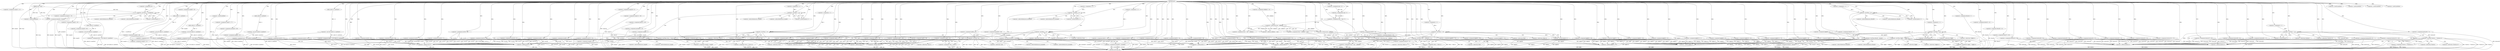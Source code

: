 digraph mev {  
"5718490662850341034" [label = "(METHOD,mev)" ]
"5718490662850341765" [label = "(METHOD_RETURN,void)" ]
"5718490662850341035" [label = "(PARAM,char* fwrjx)" ]
"5718490662850341041" [label = "(<operator>.assignment,jseynko[0] = 90)" ]
"5718490662850341047" [label = "(<operator>.assignment,snanj[0] = 3)" ]
"5718490662850341054" [label = "(<operator>.assignment,ytciv = (int*)calloc(12, sizeof(int)))" ]
"5718490662850341056" [label = "(<operator>.cast,(int*)calloc(12, sizeof(int)))" ]
"5718490662850341058" [label = "(calloc,calloc(12, sizeof(int)))" ]
"5718490662850341060" [label = "(<operator>.sizeOf,sizeof(int))" ]
"5718490662850341062" [label = "(<operator>.assignment,snanj[1] = 13)" ]
"5718490662850341067" [label = "(<operator>.assignment,kgfgb = (int*)calloc(14, sizeof(int)))" ]
"5718490662850341069" [label = "(<operator>.cast,(int*)calloc(14, sizeof(int)))" ]
"5718490662850341071" [label = "(calloc,calloc(14, sizeof(int)))" ]
"5718490662850341073" [label = "(<operator>.sizeOf,sizeof(int))" ]
"5718490662850341076" [label = "(<operator>.assignment,i=0)" ]
"5718490662850341079" [label = "(<operator>.lessThan,i < sizeof(fwrjx))" ]
"5718490662850341081" [label = "(<operator>.sizeOf,sizeof(fwrjx))" ]
"5718490662850341083" [label = "(<operator>.postIncrement,i++)" ]
"5718490662850341086" [label = "(<operator>.assignment,ebanlu[i] = fwrjx[i])" ]
"5718490662850341094" [label = "(<operator>.assignment,vge = (int*)calloc(9, sizeof(int)))" ]
"5718490662850341096" [label = "(<operator>.cast,(int*)calloc(9, sizeof(int)))" ]
"5718490662850341098" [label = "(calloc,calloc(9, sizeof(int)))" ]
"5718490662850341100" [label = "(<operator>.sizeOf,sizeof(int))" ]
"5718490662850341102" [label = "(<operator>.assignment,vge[0] = 11)" ]
"5718490662850341108" [label = "(<operator>.assignment,vpxc = 4)" ]
"5718490662850341111" [label = "(<operator>.assignment,ytciv[0] = 48)" ]
"5718490662850341116" [label = "(<operator>.assignment,jseynko[1] = 78)" ]
"5718490662850341121" [label = "(<operator>.assignment,snanj[2] = 19)" ]
"5718490662850341127" [label = "(<operator>.assignment,vge[1] = 52)" ]
"5718490662850341132" [label = "(<operator>.assignment,ytciv[1] = 97)" ]
"5718490662850341137" [label = "(<operator>.assignment,snanj[3] = 95)" ]
"5718490662850341142" [label = "(<operator>.assignment,btdr = (int*)calloc(10, sizeof(int)))" ]
"5718490662850341144" [label = "(<operator>.cast,(int*)calloc(10, sizeof(int)))" ]
"5718490662850341146" [label = "(calloc,calloc(10, sizeof(int)))" ]
"5718490662850341148" [label = "(<operator>.sizeOf,sizeof(int))" ]
"5718490662850341150" [label = "(<operator>.assignment,kgfgb[0] = 5)" ]
"5718490662850341155" [label = "(<operator>.assignment,kgfgb[1] = 14)" ]
"5718490662850341160" [label = "(<operator>.assignment,snanj[4] = 66)" ]
"5718490662850341165" [label = "(<operator>.assignment,kgfgb[2] = 85)" ]
"5718490662850341170" [label = "(<operator>.assignment,btdr[0] = 92)" ]
"5718490662850341175" [label = "(<operator>.assignment,snanj[5] = 12)" ]
"5718490662850341180" [label = "(<operator>.assignment,snanj[6] = 33)" ]
"5718490662850341185" [label = "(<operator>.assignment,vge[2] = 78)" ]
"5718490662850341190" [label = "(<operator>.assignment,ytciv[2] = 17)" ]
"5718490662850341195" [label = "(<operator>.assignment,btdr[1] = 30)" ]
"5718490662850341200" [label = "(<operator>.assignment,ytciv[3] = 77)" ]
"5718490662850341205" [label = "(<operator>.assignment,ytciv[4] = 30)" ]
"5718490662850341211" [label = "(<operator>.assignment,kgfgb[3] = 89)" ]
"5718490662850341216" [label = "(<operator>.assignment,lxishrzy = (int*)calloc(13, sizeof(int)))" ]
"5718490662850341218" [label = "(<operator>.cast,(int*)calloc(13, sizeof(int)))" ]
"5718490662850341220" [label = "(calloc,calloc(13, sizeof(int)))" ]
"5718490662850341222" [label = "(<operator>.sizeOf,sizeof(int))" ]
"5718490662850341224" [label = "(<operator>.assignment,snanj[7] = 77)" ]
"5718490662850341229" [label = "(<operator>.assignment,btdr[2] = 24)" ]
"5718490662850341234" [label = "(<operator>.assignment,vge[3] = 5)" ]
"5718490662850341239" [label = "(<operator>.assignment,ytciv[5] = 43)" ]
"5718490662850341244" [label = "(<operator>.assignment,jseynko[2] = 96)" ]
"5718490662850341249" [label = "(<operator>.assignment,btdr[3] = 76)" ]
"5718490662850341254" [label = "(<operator>.assignment,vge[4] = 76)" ]
"5718490662850341259" [label = "(<operator>.assignment,ytciv[6] = 71)" ]
"5718490662850341264" [label = "(<operator>.assignment,lxishrzy[0] = 71)" ]
"5718490662850341269" [label = "(<operator>.assignment,snanj[8] = 52)" ]
"5718490662850341274" [label = "(<operator>.assignment,ytciv[7] = 74)" ]
"5718490662850341279" [label = "(<operator>.assignment,snanj[9] = 97)" ]
"5718490662850341284" [label = "(<operator>.assignment,snanj[10] = 5)" ]
"5718490662850341289" [label = "(<operator>.assignment,btdr[4] = 19)" ]
"5718490662850341294" [label = "(<operator>.assignment,snanj[11] = 30)" ]
"5718490662850341300" [label = "(<operator>.assignment,nskfpihm = 14)" ]
"5718490662850341303" [label = "(<operator>.assignment,dduu[0] = 57)" ]
"5718490662850341308" [label = "(<operator>.assignment,kgfgb[4] = 67)" ]
"5718490662850341313" [label = "(<operator>.assignment,dduu[1] = 56)" ]
"5718490662850341320" [label = "(<operator>.assignment,i = 1)" ]
"5718490662850341323" [label = "(<operator>.lessThan,i < 12)" ]
"5718490662850341326" [label = "(<operator>.postIncrement,i++)" ]
"5718490662850341330" [label = "(<operator>.lessThan,snanj[0] < snanj[i])" ]
"5718490662850341338" [label = "(<operator>.assignment,snanj[0] = snanj[i])" ]
"5718490662850341345" [label = "(<operator>.assignment,jseynko[3] = 10)" ]
"5718490662850341351" [label = "(<operator>.assignment,vge[5] = 85)" ]
"5718490662850341358" [label = "(<operator>.assignment,i = 1)" ]
"5718490662850341361" [label = "(<operator>.lessThan,i < 4)" ]
"5718490662850341364" [label = "(<operator>.postIncrement,i++)" ]
"5718490662850341368" [label = "(<operator>.lessThan,jseynko[0] < jseynko[i])" ]
"5718490662850341376" [label = "(<operator>.assignment,jseynko[0] = jseynko[i])" ]
"5718490662850341383" [label = "(<operator>.assignment,btdr[5] = 96)" ]
"5718490662850341388" [label = "(<operator>.assignment,vge[6] = 43)" ]
"5718490662850341393" [label = "(<operator>.assignment,vpxc = vpxc * 2)" ]
"5718490662850341395" [label = "(<operator>.multiplication,vpxc * 2)" ]
"5718490662850341398" [label = "(<operator>.assignment,xtwp = vpxc - nskfpihm)" ]
"5718490662850341400" [label = "(<operator>.subtraction,vpxc - nskfpihm)" ]
"5718490662850341403" [label = "(<operator>.assignment,btdr[6] = 98)" ]
"5718490662850341408" [label = "(<operator>.assignment,xtwp = nskfpihm + vpxc)" ]
"5718490662850341410" [label = "(<operator>.addition,nskfpihm + vpxc)" ]
"5718490662850341413" [label = "(<operator>.assignment,dduu[2] = 52)" ]
"5718490662850341418" [label = "(<operator>.assignment,lxishrzy[1] = 84)" ]
"5718490662850341423" [label = "(<operator>.assignment,vge[7] = 86)" ]
"5718490662850341428" [label = "(<operator>.assignment,xtwp = vpxc / nskfpihm)" ]
"5718490662850341430" [label = "(<operator>.division,vpxc / nskfpihm)" ]
"5718490662850341433" [label = "(<operator>.assignment,btdr[7] = 22)" ]
"5718490662850341438" [label = "(<operator>.assignment,lxishrzy[2] = 52)" ]
"5718490662850341443" [label = "(<operator>.assignment,kgfgb[5] = 40)" ]
"5718490662850341448" [label = "(<operator>.assignment,dduu[3] = 15)" ]
"5718490662850341453" [label = "(<operator>.assignment,ytciv[8] = 31)" ]
"5718490662850341458" [label = "(<operator>.assignment,ytciv[9] = 100)" ]
"5718490662850341463" [label = "(<operator>.assignment,vge[8] = 63)" ]
"5718490662850341468" [label = "(<operator>.assignment,btdr[8] = 79)" ]
"5718490662850341473" [label = "(<operator>.assignment,kgfgb[6] = 31)" ]
"5718490662850341478" [label = "(<operator>.assignment,xtwp = vpxc - nskfpihm)" ]
"5718490662850341480" [label = "(<operator>.subtraction,vpxc - nskfpihm)" ]
"5718490662850341483" [label = "(<operator>.assignment,ytciv[10] = 47)" ]
"5718490662850341488" [label = "(<operator>.assignment,btdr[9] = 91)" ]
"5718490662850341495" [label = "(<operator>.assignment,i = 1)" ]
"5718490662850341498" [label = "(<operator>.lessThan,i < 9)" ]
"5718490662850341501" [label = "(<operator>.postIncrement,i++)" ]
"5718490662850341505" [label = "(<operator>.lessThan,*vge < *(vge+i))" ]
"5718490662850341509" [label = "(<operator>.addition,vge+i)" ]
"5718490662850341513" [label = "(<operator>.assignment,*vge = *(vge+i))" ]
"5718490662850341517" [label = "(<operator>.addition,vge+i)" ]
"5718490662850341520" [label = "(<operator>.assignment,kgfgb[7] = 75)" ]
"5718490662850341525" [label = "(<operator>.assignment,ytciv[11] = 89)" ]
"5718490662850341530" [label = "(<operator>.assignment,kgfgb[8] = 87)" ]
"5718490662850341535" [label = "(<operator>.assignment,lxishrzy[3] = 37)" ]
"5718490662850341542" [label = "(<operator>.assignment,i = 1)" ]
"5718490662850341545" [label = "(<operator>.lessThan,i < 12)" ]
"5718490662850341548" [label = "(<operator>.postIncrement,i++)" ]
"5718490662850341552" [label = "(<operator>.lessThan,*ytciv < *(ytciv+i))" ]
"5718490662850341556" [label = "(<operator>.addition,ytciv+i)" ]
"5718490662850341560" [label = "(<operator>.assignment,*ytciv = *(ytciv+i))" ]
"5718490662850341564" [label = "(<operator>.addition,ytciv+i)" ]
"5718490662850341567" [label = "(<operator>.assignment,dduu[4] = 7)" ]
"5718490662850341572" [label = "(<operator>.assignment,dduu[5] = 22)" ]
"5718490662850341577" [label = "(<operator>.assignment,kgfgb[9] = 64)" ]
"5718490662850341582" [label = "(<operator>.assignment,dduu[6] = 31)" ]
"5718490662850341587" [label = "(<operator>.assignment,kgfgb[10] = 65)" ]
"5718490662850341592" [label = "(<operator>.assignment,lxishrzy[4] = 14)" ]
"5718490662850341597" [label = "(<operator>.assignment,lxishrzy[5] = 64)" ]
"5718490662850341602" [label = "(<operator>.assignment,lxishrzy[6] = 61)" ]
"5718490662850341607" [label = "(<operator>.assignment,kgfgb[11] = 29)" ]
"5718490662850341612" [label = "(<operator>.assignment,dduu[7] = 59)" ]
"5718490662850341619" [label = "(<operator>.assignment,i = 1)" ]
"5718490662850341622" [label = "(<operator>.lessThan,i < 8)" ]
"5718490662850341625" [label = "(<operator>.postIncrement,i++)" ]
"5718490662850341629" [label = "(<operator>.lessThan,dduu[0] < dduu[i])" ]
"5718490662850341637" [label = "(<operator>.assignment,dduu[0] = dduu[i])" ]
"5718490662850341646" [label = "(<operator>.assignment,i = 1)" ]
"5718490662850341649" [label = "(<operator>.lessThan,i < 10)" ]
"5718490662850341652" [label = "(<operator>.postIncrement,i++)" ]
"5718490662850341656" [label = "(<operator>.lessThan,*btdr < *(btdr+i))" ]
"5718490662850341660" [label = "(<operator>.addition,btdr+i)" ]
"5718490662850341664" [label = "(<operator>.assignment,*btdr = *(btdr+i))" ]
"5718490662850341668" [label = "(<operator>.addition,btdr+i)" ]
"5718490662850341671" [label = "(<operator>.assignment,kgfgb[12] = 73)" ]
"5718490662850341676" [label = "(<operator>.assignment,lxishrzy[7] = 95)" ]
"5718490662850341681" [label = "(<operator>.assignment,kgfgb[13] = 3)" ]
"5718490662850341688" [label = "(<operator>.assignment,i = 1)" ]
"5718490662850341691" [label = "(<operator>.lessThan,i < 14)" ]
"5718490662850341694" [label = "(<operator>.postIncrement,i++)" ]
"5718490662850341698" [label = "(<operator>.lessThan,*kgfgb < *(kgfgb+i))" ]
"5718490662850341702" [label = "(<operator>.addition,kgfgb+i)" ]
"5718490662850341706" [label = "(<operator>.assignment,*kgfgb = *(kgfgb+i))" ]
"5718490662850341710" [label = "(<operator>.addition,kgfgb+i)" ]
"5718490662850341713" [label = "(<operator>.assignment,lxishrzy[8] = 17)" ]
"5718490662850341718" [label = "(<operator>.assignment,lxishrzy[9] = 62)" ]
"5718490662850341723" [label = "(<operator>.assignment,lxishrzy[10] = 5)" ]
"5718490662850341728" [label = "(<operator>.assignment,lxishrzy[11] = 56)" ]
"5718490662850341733" [label = "(<operator>.assignment,lxishrzy[12] = 79)" ]
"5718490662850341740" [label = "(<operator>.assignment,i = 1)" ]
"5718490662850341743" [label = "(<operator>.lessThan,i < 13)" ]
"5718490662850341746" [label = "(<operator>.postIncrement,i++)" ]
"5718490662850341750" [label = "(<operator>.lessThan,*lxishrzy < *(lxishrzy+i))" ]
"5718490662850341754" [label = "(<operator>.addition,lxishrzy+i)" ]
"5718490662850341758" [label = "(<operator>.assignment,*lxishrzy = *(lxishrzy+i))" ]
"5718490662850341762" [label = "(<operator>.addition,lxishrzy+i)" ]
"5718490662850341087" [label = "(<operator>.indirectIndexAccess,ebanlu[i])" ]
"5718490662850341090" [label = "(<operator>.indirectIndexAccess,fwrjx[i])" ]
"5718490662850341331" [label = "(<operator>.indirectIndexAccess,snanj[0])" ]
"5718490662850341334" [label = "(<operator>.indirectIndexAccess,snanj[i])" ]
"5718490662850341339" [label = "(<operator>.indirectIndexAccess,snanj[0])" ]
"5718490662850341342" [label = "(<operator>.indirectIndexAccess,snanj[i])" ]
"5718490662850341369" [label = "(<operator>.indirectIndexAccess,jseynko[0])" ]
"5718490662850341372" [label = "(<operator>.indirectIndexAccess,jseynko[i])" ]
"5718490662850341377" [label = "(<operator>.indirectIndexAccess,jseynko[0])" ]
"5718490662850341380" [label = "(<operator>.indirectIndexAccess,jseynko[i])" ]
"5718490662850341506" [label = "(<operator>.indirection,*vge)" ]
"5718490662850341508" [label = "(<operator>.indirection,*(vge+i))" ]
"5718490662850341514" [label = "(<operator>.indirection,*vge)" ]
"5718490662850341516" [label = "(<operator>.indirection,*(vge+i))" ]
"5718490662850341553" [label = "(<operator>.indirection,*ytciv)" ]
"5718490662850341555" [label = "(<operator>.indirection,*(ytciv+i))" ]
"5718490662850341561" [label = "(<operator>.indirection,*ytciv)" ]
"5718490662850341563" [label = "(<operator>.indirection,*(ytciv+i))" ]
"5718490662850341630" [label = "(<operator>.indirectIndexAccess,dduu[0])" ]
"5718490662850341633" [label = "(<operator>.indirectIndexAccess,dduu[i])" ]
"5718490662850341638" [label = "(<operator>.indirectIndexAccess,dduu[0])" ]
"5718490662850341641" [label = "(<operator>.indirectIndexAccess,dduu[i])" ]
"5718490662850341657" [label = "(<operator>.indirection,*btdr)" ]
"5718490662850341659" [label = "(<operator>.indirection,*(btdr+i))" ]
"5718490662850341665" [label = "(<operator>.indirection,*btdr)" ]
"5718490662850341667" [label = "(<operator>.indirection,*(btdr+i))" ]
"5718490662850341699" [label = "(<operator>.indirection,*kgfgb)" ]
"5718490662850341701" [label = "(<operator>.indirection,*(kgfgb+i))" ]
"5718490662850341707" [label = "(<operator>.indirection,*kgfgb)" ]
"5718490662850341709" [label = "(<operator>.indirection,*(kgfgb+i))" ]
"5718490662850341751" [label = "(<operator>.indirection,*lxishrzy)" ]
"5718490662850341753" [label = "(<operator>.indirection,*(lxishrzy+i))" ]
"5718490662850341759" [label = "(<operator>.indirection,*lxishrzy)" ]
"5718490662850341761" [label = "(<operator>.indirection,*(lxishrzy+i))" ]
  "5718490662850341660" -> "5718490662850341765"  [ label = "DDG: btdr"] 
  "5718490662850341552" -> "5718490662850341765"  [ label = "DDG: *ytciv < *(ytciv+i)"] 
  "5718490662850341041" -> "5718490662850341765"  [ label = "DDG: jseynko[0]"] 
  "5718490662850341234" -> "5718490662850341765"  [ label = "DDG: vge[3]"] 
  "5718490662850341376" -> "5718490662850341765"  [ label = "DDG: jseynko[0]"] 
  "5718490662850341622" -> "5718490662850341765"  [ label = "DDG: i < 8"] 
  "5718490662850341498" -> "5718490662850341765"  [ label = "DDG: i < 9"] 
  "5718490662850341330" -> "5718490662850341765"  [ label = "DDG: snanj[i]"] 
  "5718490662850341062" -> "5718490662850341765"  [ label = "DDG: snanj[1]"] 
  "5718490662850341552" -> "5718490662850341765"  [ label = "DDG: *(ytciv+i)"] 
  "5718490662850341691" -> "5718490662850341765"  [ label = "DDG: i < 14"] 
  "5718490662850341190" -> "5718490662850341765"  [ label = "DDG: ytciv[2]"] 
  "5718490662850341453" -> "5718490662850341765"  [ label = "DDG: ytciv[8]"] 
  "5718490662850341155" -> "5718490662850341765"  [ label = "DDG: kgfgb[1]"] 
  "5718490662850341313" -> "5718490662850341765"  [ label = "DDG: dduu[1]"] 
  "5718490662850341480" -> "5718490662850341765"  [ label = "DDG: nskfpihm"] 
  "5718490662850341180" -> "5718490662850341765"  [ label = "DDG: snanj[6]"] 
  "5718490662850341664" -> "5718490662850341765"  [ label = "DDG: *(btdr+i)"] 
  "5718490662850341054" -> "5718490662850341765"  [ label = "DDG: (int*)calloc(12, sizeof(int))"] 
  "5718490662850341121" -> "5718490662850341765"  [ label = "DDG: snanj[2]"] 
  "5718490662850341463" -> "5718490662850341765"  [ label = "DDG: vge[8]"] 
  "5718490662850341244" -> "5718490662850341765"  [ label = "DDG: jseynko[2]"] 
  "5718490662850341637" -> "5718490662850341765"  [ label = "DDG: dduu[0]"] 
  "5718490662850341086" -> "5718490662850341765"  [ label = "DDG: ebanlu[i]"] 
  "5718490662850341505" -> "5718490662850341765"  [ label = "DDG: *(vge+i)"] 
  "5718490662850341505" -> "5718490662850341765"  [ label = "DDG: *vge < *(vge+i)"] 
  "5718490662850341560" -> "5718490662850341765"  [ label = "DDG: *(ytciv+i)"] 
  "5718490662850341612" -> "5718490662850341765"  [ label = "DDG: dduu[7]"] 
  "5718490662850341535" -> "5718490662850341765"  [ label = "DDG: lxishrzy[3]"] 
  "5718490662850341743" -> "5718490662850341765"  [ label = "DDG: i < 13"] 
  "5718490662850341218" -> "5718490662850341765"  [ label = "DDG: calloc(13, sizeof(int))"] 
  "5718490662850341132" -> "5718490662850341765"  [ label = "DDG: ytciv[1]"] 
  "5718490662850341096" -> "5718490662850341765"  [ label = "DDG: calloc(9, sizeof(int))"] 
  "5718490662850341383" -> "5718490662850341765"  [ label = "DDG: btdr[5]"] 
  "5718490662850341222" -> "5718490662850341765"  [ label = "DDG: int"] 
  "5718490662850341607" -> "5718490662850341765"  [ label = "DDG: kgfgb[11]"] 
  "5718490662850341175" -> "5718490662850341765"  [ label = "DDG: snanj[5]"] 
  "5718490662850341676" -> "5718490662850341765"  [ label = "DDG: lxishrzy[7]"] 
  "5718490662850341423" -> "5718490662850341765"  [ label = "DDG: vge[7]"] 
  "5718490662850341743" -> "5718490662850341765"  [ label = "DDG: i"] 
  "5718490662850341480" -> "5718490662850341765"  [ label = "DDG: vpxc"] 
  "5718490662850341629" -> "5718490662850341765"  [ label = "DDG: dduu[i]"] 
  "5718490662850341368" -> "5718490662850341765"  [ label = "DDG: jseynko[i]"] 
  "5718490662850341443" -> "5718490662850341765"  [ label = "DDG: kgfgb[5]"] 
  "5718490662850341079" -> "5718490662850341765"  [ label = "DDG: i < sizeof(fwrjx)"] 
  "5718490662850341637" -> "5718490662850341765"  [ label = "DDG: dduu[i]"] 
  "5718490662850341602" -> "5718490662850341765"  [ label = "DDG: lxishrzy[6]"] 
  "5718490662850341728" -> "5718490662850341765"  [ label = "DDG: lxishrzy[11]"] 
  "5718490662850341750" -> "5718490662850341765"  [ label = "DDG: *lxishrzy < *(lxishrzy+i)"] 
  "5718490662850341094" -> "5718490662850341765"  [ label = "DDG: (int*)calloc(9, sizeof(int))"] 
  "5718490662850341517" -> "5718490662850341765"  [ label = "DDG: vge"] 
  "5718490662850341758" -> "5718490662850341765"  [ label = "DDG: *(lxishrzy+i)"] 
  "5718490662850341160" -> "5718490662850341765"  [ label = "DDG: snanj[4]"] 
  "5718490662850341338" -> "5718490662850341765"  [ label = "DDG: snanj[i]"] 
  "5718490662850341086" -> "5718490662850341765"  [ label = "DDG: fwrjx[i]"] 
  "5718490662850341754" -> "5718490662850341765"  [ label = "DDG: lxishrzy"] 
  "5718490662850341137" -> "5718490662850341765"  [ label = "DDG: snanj[3]"] 
  "5718490662850341195" -> "5718490662850341765"  [ label = "DDG: btdr[1]"] 
  "5718490662850341047" -> "5718490662850341765"  [ label = "DDG: snanj[0]"] 
  "5718490662850341094" -> "5718490662850341765"  [ label = "DDG: vge"] 
  "5718490662850341509" -> "5718490662850341765"  [ label = "DDG: vge"] 
  "5718490662850341438" -> "5718490662850341765"  [ label = "DDG: lxishrzy[2]"] 
  "5718490662850341668" -> "5718490662850341765"  [ label = "DDG: btdr"] 
  "5718490662850341733" -> "5718490662850341765"  [ label = "DDG: lxishrzy[12]"] 
  "5718490662850341330" -> "5718490662850341765"  [ label = "DDG: snanj[0]"] 
  "5718490662850341330" -> "5718490662850341765"  [ label = "DDG: snanj[0] < snanj[i]"] 
  "5718490662850341473" -> "5718490662850341765"  [ label = "DDG: kgfgb[6]"] 
  "5718490662850341205" -> "5718490662850341765"  [ label = "DDG: ytciv[4]"] 
  "5718490662850341468" -> "5718490662850341765"  [ label = "DDG: btdr[8]"] 
  "5718490662850341718" -> "5718490662850341765"  [ label = "DDG: lxishrzy[9]"] 
  "5718490662850341556" -> "5718490662850341765"  [ label = "DDG: ytciv"] 
  "5718490662850341127" -> "5718490662850341765"  [ label = "DDG: vge[1]"] 
  "5718490662850341520" -> "5718490662850341765"  [ label = "DDG: kgfgb[7]"] 
  "5718490662850341530" -> "5718490662850341765"  [ label = "DDG: kgfgb[8]"] 
  "5718490662850341758" -> "5718490662850341765"  [ label = "DDG: *lxishrzy"] 
  "5718490662850341308" -> "5718490662850341765"  [ label = "DDG: kgfgb[4]"] 
  "5718490662850341671" -> "5718490662850341765"  [ label = "DDG: kgfgb[12]"] 
  "5718490662850341254" -> "5718490662850341765"  [ label = "DDG: vge[4]"] 
  "5718490662850341069" -> "5718490662850341765"  [ label = "DDG: calloc(14, sizeof(int))"] 
  "5718490662850341368" -> "5718490662850341765"  [ label = "DDG: jseynko[0] < jseynko[i]"] 
  "5718490662850341111" -> "5718490662850341765"  [ label = "DDG: ytciv[0]"] 
  "5718490662850341698" -> "5718490662850341765"  [ label = "DDG: *kgfgb"] 
  "5718490662850341142" -> "5718490662850341765"  [ label = "DDG: (int*)calloc(10, sizeof(int))"] 
  "5718490662850341211" -> "5718490662850341765"  [ label = "DDG: kgfgb[3]"] 
  "5718490662850341698" -> "5718490662850341765"  [ label = "DDG: *(kgfgb+i)"] 
  "5718490662850341629" -> "5718490662850341765"  [ label = "DDG: dduu[0] < dduu[i]"] 
  "5718490662850341054" -> "5718490662850341765"  [ label = "DDG: ytciv"] 
  "5718490662850341388" -> "5718490662850341765"  [ label = "DDG: vge[6]"] 
  "5718490662850341656" -> "5718490662850341765"  [ label = "DDG: *btdr"] 
  "5718490662850341706" -> "5718490662850341765"  [ label = "DDG: *(kgfgb+i)"] 
  "5718490662850341597" -> "5718490662850341765"  [ label = "DDG: lxishrzy[5]"] 
  "5718490662850341274" -> "5718490662850341765"  [ label = "DDG: ytciv[7]"] 
  "5718490662850341224" -> "5718490662850341765"  [ label = "DDG: snanj[7]"] 
  "5718490662850341629" -> "5718490662850341765"  [ label = "DDG: dduu[0]"] 
  "5718490662850341698" -> "5718490662850341765"  [ label = "DDG: *kgfgb < *(kgfgb+i)"] 
  "5718490662850341264" -> "5718490662850341765"  [ label = "DDG: lxishrzy[0]"] 
  "5718490662850341150" -> "5718490662850341765"  [ label = "DDG: kgfgb[0]"] 
  "5718490662850341552" -> "5718490662850341765"  [ label = "DDG: *ytciv"] 
  "5718490662850341649" -> "5718490662850341765"  [ label = "DDG: i < 10"] 
  "5718490662850341216" -> "5718490662850341765"  [ label = "DDG: lxishrzy"] 
  "5718490662850341713" -> "5718490662850341765"  [ label = "DDG: lxishrzy[8]"] 
  "5718490662850341458" -> "5718490662850341765"  [ label = "DDG: ytciv[9]"] 
  "5718490662850341035" -> "5718490662850341765"  [ label = "DDG: fwrjx"] 
  "5718490662850341723" -> "5718490662850341765"  [ label = "DDG: lxishrzy[10]"] 
  "5718490662850341483" -> "5718490662850341765"  [ label = "DDG: ytciv[10]"] 
  "5718490662850341750" -> "5718490662850341765"  [ label = "DDG: *(lxishrzy+i)"] 
  "5718490662850341488" -> "5718490662850341765"  [ label = "DDG: btdr[9]"] 
  "5718490662850341681" -> "5718490662850341765"  [ label = "DDG: kgfgb[13]"] 
  "5718490662850341351" -> "5718490662850341765"  [ label = "DDG: vge[5]"] 
  "5718490662850341592" -> "5718490662850341765"  [ label = "DDG: lxishrzy[4]"] 
  "5718490662850341338" -> "5718490662850341765"  [ label = "DDG: snanj[0]"] 
  "5718490662850341750" -> "5718490662850341765"  [ label = "DDG: *lxishrzy"] 
  "5718490662850341706" -> "5718490662850341765"  [ label = "DDG: *kgfgb"] 
  "5718490662850341513" -> "5718490662850341765"  [ label = "DDG: *(vge+i)"] 
  "5718490662850341239" -> "5718490662850341765"  [ label = "DDG: ytciv[5]"] 
  "5718490662850341408" -> "5718490662850341765"  [ label = "DDG: nskfpihm + vpxc"] 
  "5718490662850341656" -> "5718490662850341765"  [ label = "DDG: *(btdr+i)"] 
  "5718490662850341545" -> "5718490662850341765"  [ label = "DDG: i < 12"] 
  "5718490662850341067" -> "5718490662850341765"  [ label = "DDG: (int*)calloc(14, sizeof(int))"] 
  "5718490662850341081" -> "5718490662850341765"  [ label = "DDG: fwrjx"] 
  "5718490662850341710" -> "5718490662850341765"  [ label = "DDG: kgfgb"] 
  "5718490662850341478" -> "5718490662850341765"  [ label = "DDG: xtwp"] 
  "5718490662850341345" -> "5718490662850341765"  [ label = "DDG: jseynko[3]"] 
  "5718490662850341279" -> "5718490662850341765"  [ label = "DDG: snanj[9]"] 
  "5718490662850341294" -> "5718490662850341765"  [ label = "DDG: snanj[11]"] 
  "5718490662850341368" -> "5718490662850341765"  [ label = "DDG: jseynko[0]"] 
  "5718490662850341418" -> "5718490662850341765"  [ label = "DDG: lxishrzy[1]"] 
  "5718490662850341564" -> "5718490662850341765"  [ label = "DDG: ytciv"] 
  "5718490662850341303" -> "5718490662850341765"  [ label = "DDG: dduu[0]"] 
  "5718490662850341572" -> "5718490662850341765"  [ label = "DDG: dduu[5]"] 
  "5718490662850341587" -> "5718490662850341765"  [ label = "DDG: kgfgb[10]"] 
  "5718490662850341185" -> "5718490662850341765"  [ label = "DDG: vge[2]"] 
  "5718490662850341170" -> "5718490662850341765"  [ label = "DDG: btdr[0]"] 
  "5718490662850341376" -> "5718490662850341765"  [ label = "DDG: jseynko[i]"] 
  "5718490662850341056" -> "5718490662850341765"  [ label = "DDG: calloc(12, sizeof(int))"] 
  "5718490662850341762" -> "5718490662850341765"  [ label = "DDG: lxishrzy"] 
  "5718490662850341448" -> "5718490662850341765"  [ label = "DDG: dduu[3]"] 
  "5718490662850341102" -> "5718490662850341765"  [ label = "DDG: vge[0]"] 
  "5718490662850341229" -> "5718490662850341765"  [ label = "DDG: btdr[2]"] 
  "5718490662850341525" -> "5718490662850341765"  [ label = "DDG: ytciv[11]"] 
  "5718490662850341289" -> "5718490662850341765"  [ label = "DDG: btdr[4]"] 
  "5718490662850341403" -> "5718490662850341765"  [ label = "DDG: btdr[6]"] 
  "5718490662850341249" -> "5718490662850341765"  [ label = "DDG: btdr[3]"] 
  "5718490662850341269" -> "5718490662850341765"  [ label = "DDG: snanj[8]"] 
  "5718490662850341067" -> "5718490662850341765"  [ label = "DDG: kgfgb"] 
  "5718490662850341165" -> "5718490662850341765"  [ label = "DDG: kgfgb[2]"] 
  "5718490662850341259" -> "5718490662850341765"  [ label = "DDG: ytciv[6]"] 
  "5718490662850341428" -> "5718490662850341765"  [ label = "DDG: vpxc / nskfpihm"] 
  "5718490662850341216" -> "5718490662850341765"  [ label = "DDG: (int*)calloc(13, sizeof(int))"] 
  "5718490662850341393" -> "5718490662850341765"  [ label = "DDG: vpxc * 2"] 
  "5718490662850341144" -> "5718490662850341765"  [ label = "DDG: calloc(10, sizeof(int))"] 
  "5718490662850341513" -> "5718490662850341765"  [ label = "DDG: *vge"] 
  "5718490662850341142" -> "5718490662850341765"  [ label = "DDG: btdr"] 
  "5718490662850341505" -> "5718490662850341765"  [ label = "DDG: *vge"] 
  "5718490662850341284" -> "5718490662850341765"  [ label = "DDG: snanj[10]"] 
  "5718490662850341413" -> "5718490662850341765"  [ label = "DDG: dduu[2]"] 
  "5718490662850341200" -> "5718490662850341765"  [ label = "DDG: ytciv[3]"] 
  "5718490662850341478" -> "5718490662850341765"  [ label = "DDG: vpxc - nskfpihm"] 
  "5718490662850341664" -> "5718490662850341765"  [ label = "DDG: *btdr"] 
  "5718490662850341116" -> "5718490662850341765"  [ label = "DDG: jseynko[1]"] 
  "5718490662850341560" -> "5718490662850341765"  [ label = "DDG: *ytciv"] 
  "5718490662850341656" -> "5718490662850341765"  [ label = "DDG: *btdr < *(btdr+i)"] 
  "5718490662850341582" -> "5718490662850341765"  [ label = "DDG: dduu[6]"] 
  "5718490662850341702" -> "5718490662850341765"  [ label = "DDG: kgfgb"] 
  "5718490662850341567" -> "5718490662850341765"  [ label = "DDG: dduu[4]"] 
  "5718490662850341577" -> "5718490662850341765"  [ label = "DDG: kgfgb[9]"] 
  "5718490662850341361" -> "5718490662850341765"  [ label = "DDG: i < 4"] 
  "5718490662850341433" -> "5718490662850341765"  [ label = "DDG: btdr[7]"] 
  "5718490662850341034" -> "5718490662850341035"  [ label = "DDG: "] 
  "5718490662850341034" -> "5718490662850341041"  [ label = "DDG: "] 
  "5718490662850341034" -> "5718490662850341047"  [ label = "DDG: "] 
  "5718490662850341056" -> "5718490662850341054"  [ label = "DDG: calloc(12, sizeof(int))"] 
  "5718490662850341034" -> "5718490662850341054"  [ label = "DDG: "] 
  "5718490662850341058" -> "5718490662850341056"  [ label = "DDG: 12"] 
  "5718490662850341034" -> "5718490662850341058"  [ label = "DDG: "] 
  "5718490662850341034" -> "5718490662850341060"  [ label = "DDG: "] 
  "5718490662850341034" -> "5718490662850341062"  [ label = "DDG: "] 
  "5718490662850341069" -> "5718490662850341067"  [ label = "DDG: calloc(14, sizeof(int))"] 
  "5718490662850341034" -> "5718490662850341067"  [ label = "DDG: "] 
  "5718490662850341071" -> "5718490662850341069"  [ label = "DDG: 14"] 
  "5718490662850341034" -> "5718490662850341071"  [ label = "DDG: "] 
  "5718490662850341034" -> "5718490662850341073"  [ label = "DDG: "] 
  "5718490662850341034" -> "5718490662850341076"  [ label = "DDG: "] 
  "5718490662850341083" -> "5718490662850341079"  [ label = "DDG: i"] 
  "5718490662850341076" -> "5718490662850341079"  [ label = "DDG: i"] 
  "5718490662850341034" -> "5718490662850341079"  [ label = "DDG: "] 
  "5718490662850341035" -> "5718490662850341079"  [ label = "DDG: fwrjx"] 
  "5718490662850341035" -> "5718490662850341081"  [ label = "DDG: fwrjx"] 
  "5718490662850341034" -> "5718490662850341081"  [ label = "DDG: "] 
  "5718490662850341079" -> "5718490662850341083"  [ label = "DDG: i"] 
  "5718490662850341034" -> "5718490662850341083"  [ label = "DDG: "] 
  "5718490662850341035" -> "5718490662850341086"  [ label = "DDG: fwrjx"] 
  "5718490662850341034" -> "5718490662850341086"  [ label = "DDG: "] 
  "5718490662850341096" -> "5718490662850341094"  [ label = "DDG: calloc(9, sizeof(int))"] 
  "5718490662850341034" -> "5718490662850341094"  [ label = "DDG: "] 
  "5718490662850341098" -> "5718490662850341096"  [ label = "DDG: 9"] 
  "5718490662850341034" -> "5718490662850341098"  [ label = "DDG: "] 
  "5718490662850341034" -> "5718490662850341100"  [ label = "DDG: "] 
  "5718490662850341034" -> "5718490662850341102"  [ label = "DDG: "] 
  "5718490662850341034" -> "5718490662850341108"  [ label = "DDG: "] 
  "5718490662850341034" -> "5718490662850341111"  [ label = "DDG: "] 
  "5718490662850341034" -> "5718490662850341116"  [ label = "DDG: "] 
  "5718490662850341034" -> "5718490662850341121"  [ label = "DDG: "] 
  "5718490662850341034" -> "5718490662850341127"  [ label = "DDG: "] 
  "5718490662850341034" -> "5718490662850341132"  [ label = "DDG: "] 
  "5718490662850341034" -> "5718490662850341137"  [ label = "DDG: "] 
  "5718490662850341144" -> "5718490662850341142"  [ label = "DDG: calloc(10, sizeof(int))"] 
  "5718490662850341034" -> "5718490662850341142"  [ label = "DDG: "] 
  "5718490662850341146" -> "5718490662850341144"  [ label = "DDG: 10"] 
  "5718490662850341034" -> "5718490662850341146"  [ label = "DDG: "] 
  "5718490662850341034" -> "5718490662850341148"  [ label = "DDG: "] 
  "5718490662850341034" -> "5718490662850341150"  [ label = "DDG: "] 
  "5718490662850341034" -> "5718490662850341155"  [ label = "DDG: "] 
  "5718490662850341034" -> "5718490662850341160"  [ label = "DDG: "] 
  "5718490662850341034" -> "5718490662850341165"  [ label = "DDG: "] 
  "5718490662850341034" -> "5718490662850341170"  [ label = "DDG: "] 
  "5718490662850341034" -> "5718490662850341175"  [ label = "DDG: "] 
  "5718490662850341034" -> "5718490662850341180"  [ label = "DDG: "] 
  "5718490662850341034" -> "5718490662850341185"  [ label = "DDG: "] 
  "5718490662850341034" -> "5718490662850341190"  [ label = "DDG: "] 
  "5718490662850341034" -> "5718490662850341195"  [ label = "DDG: "] 
  "5718490662850341034" -> "5718490662850341200"  [ label = "DDG: "] 
  "5718490662850341034" -> "5718490662850341205"  [ label = "DDG: "] 
  "5718490662850341034" -> "5718490662850341211"  [ label = "DDG: "] 
  "5718490662850341218" -> "5718490662850341216"  [ label = "DDG: calloc(13, sizeof(int))"] 
  "5718490662850341034" -> "5718490662850341216"  [ label = "DDG: "] 
  "5718490662850341220" -> "5718490662850341218"  [ label = "DDG: 13"] 
  "5718490662850341034" -> "5718490662850341220"  [ label = "DDG: "] 
  "5718490662850341034" -> "5718490662850341222"  [ label = "DDG: "] 
  "5718490662850341034" -> "5718490662850341224"  [ label = "DDG: "] 
  "5718490662850341034" -> "5718490662850341229"  [ label = "DDG: "] 
  "5718490662850341034" -> "5718490662850341234"  [ label = "DDG: "] 
  "5718490662850341034" -> "5718490662850341239"  [ label = "DDG: "] 
  "5718490662850341034" -> "5718490662850341244"  [ label = "DDG: "] 
  "5718490662850341034" -> "5718490662850341249"  [ label = "DDG: "] 
  "5718490662850341034" -> "5718490662850341254"  [ label = "DDG: "] 
  "5718490662850341034" -> "5718490662850341259"  [ label = "DDG: "] 
  "5718490662850341034" -> "5718490662850341264"  [ label = "DDG: "] 
  "5718490662850341034" -> "5718490662850341269"  [ label = "DDG: "] 
  "5718490662850341034" -> "5718490662850341274"  [ label = "DDG: "] 
  "5718490662850341034" -> "5718490662850341279"  [ label = "DDG: "] 
  "5718490662850341034" -> "5718490662850341284"  [ label = "DDG: "] 
  "5718490662850341034" -> "5718490662850341289"  [ label = "DDG: "] 
  "5718490662850341034" -> "5718490662850341294"  [ label = "DDG: "] 
  "5718490662850341034" -> "5718490662850341300"  [ label = "DDG: "] 
  "5718490662850341034" -> "5718490662850341303"  [ label = "DDG: "] 
  "5718490662850341034" -> "5718490662850341308"  [ label = "DDG: "] 
  "5718490662850341034" -> "5718490662850341313"  [ label = "DDG: "] 
  "5718490662850341034" -> "5718490662850341320"  [ label = "DDG: "] 
  "5718490662850341326" -> "5718490662850341323"  [ label = "DDG: i"] 
  "5718490662850341320" -> "5718490662850341323"  [ label = "DDG: i"] 
  "5718490662850341034" -> "5718490662850341323"  [ label = "DDG: "] 
  "5718490662850341323" -> "5718490662850341326"  [ label = "DDG: i"] 
  "5718490662850341034" -> "5718490662850341326"  [ label = "DDG: "] 
  "5718490662850341047" -> "5718490662850341330"  [ label = "DDG: snanj[0]"] 
  "5718490662850341338" -> "5718490662850341330"  [ label = "DDG: snanj[0]"] 
  "5718490662850341330" -> "5718490662850341338"  [ label = "DDG: snanj[i]"] 
  "5718490662850341034" -> "5718490662850341345"  [ label = "DDG: "] 
  "5718490662850341034" -> "5718490662850341351"  [ label = "DDG: "] 
  "5718490662850341034" -> "5718490662850341358"  [ label = "DDG: "] 
  "5718490662850341358" -> "5718490662850341361"  [ label = "DDG: i"] 
  "5718490662850341364" -> "5718490662850341361"  [ label = "DDG: i"] 
  "5718490662850341034" -> "5718490662850341361"  [ label = "DDG: "] 
  "5718490662850341361" -> "5718490662850341364"  [ label = "DDG: i"] 
  "5718490662850341034" -> "5718490662850341364"  [ label = "DDG: "] 
  "5718490662850341041" -> "5718490662850341368"  [ label = "DDG: jseynko[0]"] 
  "5718490662850341376" -> "5718490662850341368"  [ label = "DDG: jseynko[0]"] 
  "5718490662850341368" -> "5718490662850341376"  [ label = "DDG: jseynko[i]"] 
  "5718490662850341034" -> "5718490662850341383"  [ label = "DDG: "] 
  "5718490662850341034" -> "5718490662850341388"  [ label = "DDG: "] 
  "5718490662850341395" -> "5718490662850341393"  [ label = "DDG: vpxc"] 
  "5718490662850341395" -> "5718490662850341393"  [ label = "DDG: 2"] 
  "5718490662850341034" -> "5718490662850341393"  [ label = "DDG: "] 
  "5718490662850341108" -> "5718490662850341395"  [ label = "DDG: vpxc"] 
  "5718490662850341034" -> "5718490662850341395"  [ label = "DDG: "] 
  "5718490662850341400" -> "5718490662850341398"  [ label = "DDG: vpxc"] 
  "5718490662850341400" -> "5718490662850341398"  [ label = "DDG: nskfpihm"] 
  "5718490662850341034" -> "5718490662850341398"  [ label = "DDG: "] 
  "5718490662850341393" -> "5718490662850341400"  [ label = "DDG: vpxc"] 
  "5718490662850341034" -> "5718490662850341400"  [ label = "DDG: "] 
  "5718490662850341300" -> "5718490662850341400"  [ label = "DDG: nskfpihm"] 
  "5718490662850341034" -> "5718490662850341403"  [ label = "DDG: "] 
  "5718490662850341400" -> "5718490662850341408"  [ label = "DDG: nskfpihm"] 
  "5718490662850341034" -> "5718490662850341408"  [ label = "DDG: "] 
  "5718490662850341400" -> "5718490662850341408"  [ label = "DDG: vpxc"] 
  "5718490662850341400" -> "5718490662850341410"  [ label = "DDG: nskfpihm"] 
  "5718490662850341034" -> "5718490662850341410"  [ label = "DDG: "] 
  "5718490662850341400" -> "5718490662850341410"  [ label = "DDG: vpxc"] 
  "5718490662850341034" -> "5718490662850341413"  [ label = "DDG: "] 
  "5718490662850341034" -> "5718490662850341418"  [ label = "DDG: "] 
  "5718490662850341034" -> "5718490662850341423"  [ label = "DDG: "] 
  "5718490662850341430" -> "5718490662850341428"  [ label = "DDG: vpxc"] 
  "5718490662850341430" -> "5718490662850341428"  [ label = "DDG: nskfpihm"] 
  "5718490662850341034" -> "5718490662850341428"  [ label = "DDG: "] 
  "5718490662850341034" -> "5718490662850341430"  [ label = "DDG: "] 
  "5718490662850341400" -> "5718490662850341430"  [ label = "DDG: vpxc"] 
  "5718490662850341400" -> "5718490662850341430"  [ label = "DDG: nskfpihm"] 
  "5718490662850341034" -> "5718490662850341433"  [ label = "DDG: "] 
  "5718490662850341034" -> "5718490662850341438"  [ label = "DDG: "] 
  "5718490662850341034" -> "5718490662850341443"  [ label = "DDG: "] 
  "5718490662850341034" -> "5718490662850341448"  [ label = "DDG: "] 
  "5718490662850341034" -> "5718490662850341453"  [ label = "DDG: "] 
  "5718490662850341034" -> "5718490662850341458"  [ label = "DDG: "] 
  "5718490662850341034" -> "5718490662850341463"  [ label = "DDG: "] 
  "5718490662850341034" -> "5718490662850341468"  [ label = "DDG: "] 
  "5718490662850341034" -> "5718490662850341473"  [ label = "DDG: "] 
  "5718490662850341480" -> "5718490662850341478"  [ label = "DDG: vpxc"] 
  "5718490662850341480" -> "5718490662850341478"  [ label = "DDG: nskfpihm"] 
  "5718490662850341034" -> "5718490662850341478"  [ label = "DDG: "] 
  "5718490662850341430" -> "5718490662850341480"  [ label = "DDG: vpxc"] 
  "5718490662850341034" -> "5718490662850341480"  [ label = "DDG: "] 
  "5718490662850341430" -> "5718490662850341480"  [ label = "DDG: nskfpihm"] 
  "5718490662850341034" -> "5718490662850341483"  [ label = "DDG: "] 
  "5718490662850341034" -> "5718490662850341488"  [ label = "DDG: "] 
  "5718490662850341034" -> "5718490662850341495"  [ label = "DDG: "] 
  "5718490662850341495" -> "5718490662850341498"  [ label = "DDG: i"] 
  "5718490662850341501" -> "5718490662850341498"  [ label = "DDG: i"] 
  "5718490662850341034" -> "5718490662850341498"  [ label = "DDG: "] 
  "5718490662850341034" -> "5718490662850341501"  [ label = "DDG: "] 
  "5718490662850341498" -> "5718490662850341501"  [ label = "DDG: i"] 
  "5718490662850341102" -> "5718490662850341505"  [ label = "DDG: vge[0]"] 
  "5718490662850341513" -> "5718490662850341505"  [ label = "DDG: *vge"] 
  "5718490662850341234" -> "5718490662850341509"  [ label = "DDG: vge[3]"] 
  "5718490662850341463" -> "5718490662850341509"  [ label = "DDG: vge[8]"] 
  "5718490662850341423" -> "5718490662850341509"  [ label = "DDG: vge[7]"] 
  "5718490662850341127" -> "5718490662850341509"  [ label = "DDG: vge[1]"] 
  "5718490662850341254" -> "5718490662850341509"  [ label = "DDG: vge[4]"] 
  "5718490662850341388" -> "5718490662850341509"  [ label = "DDG: vge[6]"] 
  "5718490662850341351" -> "5718490662850341509"  [ label = "DDG: vge[5]"] 
  "5718490662850341185" -> "5718490662850341509"  [ label = "DDG: vge[2]"] 
  "5718490662850341102" -> "5718490662850341509"  [ label = "DDG: vge[0]"] 
  "5718490662850341094" -> "5718490662850341509"  [ label = "DDG: vge"] 
  "5718490662850341034" -> "5718490662850341509"  [ label = "DDG: "] 
  "5718490662850341498" -> "5718490662850341509"  [ label = "DDG: i"] 
  "5718490662850341505" -> "5718490662850341513"  [ label = "DDG: *(vge+i)"] 
  "5718490662850341234" -> "5718490662850341517"  [ label = "DDG: vge[3]"] 
  "5718490662850341463" -> "5718490662850341517"  [ label = "DDG: vge[8]"] 
  "5718490662850341423" -> "5718490662850341517"  [ label = "DDG: vge[7]"] 
  "5718490662850341127" -> "5718490662850341517"  [ label = "DDG: vge[1]"] 
  "5718490662850341254" -> "5718490662850341517"  [ label = "DDG: vge[4]"] 
  "5718490662850341388" -> "5718490662850341517"  [ label = "DDG: vge[6]"] 
  "5718490662850341351" -> "5718490662850341517"  [ label = "DDG: vge[5]"] 
  "5718490662850341185" -> "5718490662850341517"  [ label = "DDG: vge[2]"] 
  "5718490662850341102" -> "5718490662850341517"  [ label = "DDG: vge[0]"] 
  "5718490662850341034" -> "5718490662850341517"  [ label = "DDG: "] 
  "5718490662850341094" -> "5718490662850341517"  [ label = "DDG: vge"] 
  "5718490662850341498" -> "5718490662850341517"  [ label = "DDG: i"] 
  "5718490662850341034" -> "5718490662850341520"  [ label = "DDG: "] 
  "5718490662850341034" -> "5718490662850341525"  [ label = "DDG: "] 
  "5718490662850341034" -> "5718490662850341530"  [ label = "DDG: "] 
  "5718490662850341034" -> "5718490662850341535"  [ label = "DDG: "] 
  "5718490662850341034" -> "5718490662850341542"  [ label = "DDG: "] 
  "5718490662850341548" -> "5718490662850341545"  [ label = "DDG: i"] 
  "5718490662850341542" -> "5718490662850341545"  [ label = "DDG: i"] 
  "5718490662850341034" -> "5718490662850341545"  [ label = "DDG: "] 
  "5718490662850341034" -> "5718490662850341548"  [ label = "DDG: "] 
  "5718490662850341545" -> "5718490662850341548"  [ label = "DDG: i"] 
  "5718490662850341111" -> "5718490662850341552"  [ label = "DDG: ytciv[0]"] 
  "5718490662850341560" -> "5718490662850341552"  [ label = "DDG: *ytciv"] 
  "5718490662850341132" -> "5718490662850341556"  [ label = "DDG: ytciv[1]"] 
  "5718490662850341111" -> "5718490662850341556"  [ label = "DDG: ytciv[0]"] 
  "5718490662850341054" -> "5718490662850341556"  [ label = "DDG: ytciv"] 
  "5718490662850341274" -> "5718490662850341556"  [ label = "DDG: ytciv[7]"] 
  "5718490662850341458" -> "5718490662850341556"  [ label = "DDG: ytciv[9]"] 
  "5718490662850341483" -> "5718490662850341556"  [ label = "DDG: ytciv[10]"] 
  "5718490662850341239" -> "5718490662850341556"  [ label = "DDG: ytciv[5]"] 
  "5718490662850341525" -> "5718490662850341556"  [ label = "DDG: ytciv[11]"] 
  "5718490662850341259" -> "5718490662850341556"  [ label = "DDG: ytciv[6]"] 
  "5718490662850341200" -> "5718490662850341556"  [ label = "DDG: ytciv[3]"] 
  "5718490662850341190" -> "5718490662850341556"  [ label = "DDG: ytciv[2]"] 
  "5718490662850341453" -> "5718490662850341556"  [ label = "DDG: ytciv[8]"] 
  "5718490662850341205" -> "5718490662850341556"  [ label = "DDG: ytciv[4]"] 
  "5718490662850341034" -> "5718490662850341556"  [ label = "DDG: "] 
  "5718490662850341545" -> "5718490662850341556"  [ label = "DDG: i"] 
  "5718490662850341552" -> "5718490662850341560"  [ label = "DDG: *(ytciv+i)"] 
  "5718490662850341132" -> "5718490662850341564"  [ label = "DDG: ytciv[1]"] 
  "5718490662850341111" -> "5718490662850341564"  [ label = "DDG: ytciv[0]"] 
  "5718490662850341274" -> "5718490662850341564"  [ label = "DDG: ytciv[7]"] 
  "5718490662850341458" -> "5718490662850341564"  [ label = "DDG: ytciv[9]"] 
  "5718490662850341483" -> "5718490662850341564"  [ label = "DDG: ytciv[10]"] 
  "5718490662850341239" -> "5718490662850341564"  [ label = "DDG: ytciv[5]"] 
  "5718490662850341525" -> "5718490662850341564"  [ label = "DDG: ytciv[11]"] 
  "5718490662850341259" -> "5718490662850341564"  [ label = "DDG: ytciv[6]"] 
  "5718490662850341200" -> "5718490662850341564"  [ label = "DDG: ytciv[3]"] 
  "5718490662850341190" -> "5718490662850341564"  [ label = "DDG: ytciv[2]"] 
  "5718490662850341453" -> "5718490662850341564"  [ label = "DDG: ytciv[8]"] 
  "5718490662850341205" -> "5718490662850341564"  [ label = "DDG: ytciv[4]"] 
  "5718490662850341034" -> "5718490662850341564"  [ label = "DDG: "] 
  "5718490662850341054" -> "5718490662850341564"  [ label = "DDG: ytciv"] 
  "5718490662850341545" -> "5718490662850341564"  [ label = "DDG: i"] 
  "5718490662850341034" -> "5718490662850341567"  [ label = "DDG: "] 
  "5718490662850341034" -> "5718490662850341572"  [ label = "DDG: "] 
  "5718490662850341034" -> "5718490662850341577"  [ label = "DDG: "] 
  "5718490662850341034" -> "5718490662850341582"  [ label = "DDG: "] 
  "5718490662850341034" -> "5718490662850341587"  [ label = "DDG: "] 
  "5718490662850341034" -> "5718490662850341592"  [ label = "DDG: "] 
  "5718490662850341034" -> "5718490662850341597"  [ label = "DDG: "] 
  "5718490662850341034" -> "5718490662850341602"  [ label = "DDG: "] 
  "5718490662850341034" -> "5718490662850341607"  [ label = "DDG: "] 
  "5718490662850341034" -> "5718490662850341612"  [ label = "DDG: "] 
  "5718490662850341034" -> "5718490662850341619"  [ label = "DDG: "] 
  "5718490662850341625" -> "5718490662850341622"  [ label = "DDG: i"] 
  "5718490662850341619" -> "5718490662850341622"  [ label = "DDG: i"] 
  "5718490662850341034" -> "5718490662850341622"  [ label = "DDG: "] 
  "5718490662850341622" -> "5718490662850341625"  [ label = "DDG: i"] 
  "5718490662850341034" -> "5718490662850341625"  [ label = "DDG: "] 
  "5718490662850341637" -> "5718490662850341629"  [ label = "DDG: dduu[0]"] 
  "5718490662850341303" -> "5718490662850341629"  [ label = "DDG: dduu[0]"] 
  "5718490662850341629" -> "5718490662850341637"  [ label = "DDG: dduu[i]"] 
  "5718490662850341034" -> "5718490662850341646"  [ label = "DDG: "] 
  "5718490662850341652" -> "5718490662850341649"  [ label = "DDG: i"] 
  "5718490662850341646" -> "5718490662850341649"  [ label = "DDG: i"] 
  "5718490662850341034" -> "5718490662850341649"  [ label = "DDG: "] 
  "5718490662850341034" -> "5718490662850341652"  [ label = "DDG: "] 
  "5718490662850341649" -> "5718490662850341652"  [ label = "DDG: i"] 
  "5718490662850341170" -> "5718490662850341656"  [ label = "DDG: btdr[0]"] 
  "5718490662850341664" -> "5718490662850341656"  [ label = "DDG: *btdr"] 
  "5718490662850341383" -> "5718490662850341660"  [ label = "DDG: btdr[5]"] 
  "5718490662850341468" -> "5718490662850341660"  [ label = "DDG: btdr[8]"] 
  "5718490662850341488" -> "5718490662850341660"  [ label = "DDG: btdr[9]"] 
  "5718490662850341170" -> "5718490662850341660"  [ label = "DDG: btdr[0]"] 
  "5718490662850341229" -> "5718490662850341660"  [ label = "DDG: btdr[2]"] 
  "5718490662850341142" -> "5718490662850341660"  [ label = "DDG: btdr"] 
  "5718490662850341433" -> "5718490662850341660"  [ label = "DDG: btdr[7]"] 
  "5718490662850341195" -> "5718490662850341660"  [ label = "DDG: btdr[1]"] 
  "5718490662850341289" -> "5718490662850341660"  [ label = "DDG: btdr[4]"] 
  "5718490662850341249" -> "5718490662850341660"  [ label = "DDG: btdr[3]"] 
  "5718490662850341403" -> "5718490662850341660"  [ label = "DDG: btdr[6]"] 
  "5718490662850341034" -> "5718490662850341660"  [ label = "DDG: "] 
  "5718490662850341649" -> "5718490662850341660"  [ label = "DDG: i"] 
  "5718490662850341656" -> "5718490662850341664"  [ label = "DDG: *(btdr+i)"] 
  "5718490662850341383" -> "5718490662850341668"  [ label = "DDG: btdr[5]"] 
  "5718490662850341195" -> "5718490662850341668"  [ label = "DDG: btdr[1]"] 
  "5718490662850341468" -> "5718490662850341668"  [ label = "DDG: btdr[8]"] 
  "5718490662850341488" -> "5718490662850341668"  [ label = "DDG: btdr[9]"] 
  "5718490662850341170" -> "5718490662850341668"  [ label = "DDG: btdr[0]"] 
  "5718490662850341229" -> "5718490662850341668"  [ label = "DDG: btdr[2]"] 
  "5718490662850341433" -> "5718490662850341668"  [ label = "DDG: btdr[7]"] 
  "5718490662850341289" -> "5718490662850341668"  [ label = "DDG: btdr[4]"] 
  "5718490662850341249" -> "5718490662850341668"  [ label = "DDG: btdr[3]"] 
  "5718490662850341403" -> "5718490662850341668"  [ label = "DDG: btdr[6]"] 
  "5718490662850341034" -> "5718490662850341668"  [ label = "DDG: "] 
  "5718490662850341649" -> "5718490662850341668"  [ label = "DDG: i"] 
  "5718490662850341034" -> "5718490662850341671"  [ label = "DDG: "] 
  "5718490662850341034" -> "5718490662850341676"  [ label = "DDG: "] 
  "5718490662850341034" -> "5718490662850341681"  [ label = "DDG: "] 
  "5718490662850341034" -> "5718490662850341688"  [ label = "DDG: "] 
  "5718490662850341688" -> "5718490662850341691"  [ label = "DDG: i"] 
  "5718490662850341694" -> "5718490662850341691"  [ label = "DDG: i"] 
  "5718490662850341034" -> "5718490662850341691"  [ label = "DDG: "] 
  "5718490662850341034" -> "5718490662850341694"  [ label = "DDG: "] 
  "5718490662850341691" -> "5718490662850341694"  [ label = "DDG: i"] 
  "5718490662850341150" -> "5718490662850341698"  [ label = "DDG: kgfgb[0]"] 
  "5718490662850341706" -> "5718490662850341698"  [ label = "DDG: *kgfgb"] 
  "5718490662850341155" -> "5718490662850341702"  [ label = "DDG: kgfgb[1]"] 
  "5718490662850341607" -> "5718490662850341702"  [ label = "DDG: kgfgb[11]"] 
  "5718490662850341443" -> "5718490662850341702"  [ label = "DDG: kgfgb[5]"] 
  "5718490662850341473" -> "5718490662850341702"  [ label = "DDG: kgfgb[6]"] 
  "5718490662850341211" -> "5718490662850341702"  [ label = "DDG: kgfgb[3]"] 
  "5718490662850341150" -> "5718490662850341702"  [ label = "DDG: kgfgb[0]"] 
  "5718490662850341681" -> "5718490662850341702"  [ label = "DDG: kgfgb[13]"] 
  "5718490662850341587" -> "5718490662850341702"  [ label = "DDG: kgfgb[10]"] 
  "5718490662850341577" -> "5718490662850341702"  [ label = "DDG: kgfgb[9]"] 
  "5718490662850341520" -> "5718490662850341702"  [ label = "DDG: kgfgb[7]"] 
  "5718490662850341530" -> "5718490662850341702"  [ label = "DDG: kgfgb[8]"] 
  "5718490662850341671" -> "5718490662850341702"  [ label = "DDG: kgfgb[12]"] 
  "5718490662850341308" -> "5718490662850341702"  [ label = "DDG: kgfgb[4]"] 
  "5718490662850341067" -> "5718490662850341702"  [ label = "DDG: kgfgb"] 
  "5718490662850341165" -> "5718490662850341702"  [ label = "DDG: kgfgb[2]"] 
  "5718490662850341034" -> "5718490662850341702"  [ label = "DDG: "] 
  "5718490662850341691" -> "5718490662850341702"  [ label = "DDG: i"] 
  "5718490662850341698" -> "5718490662850341706"  [ label = "DDG: *(kgfgb+i)"] 
  "5718490662850341155" -> "5718490662850341710"  [ label = "DDG: kgfgb[1]"] 
  "5718490662850341607" -> "5718490662850341710"  [ label = "DDG: kgfgb[11]"] 
  "5718490662850341443" -> "5718490662850341710"  [ label = "DDG: kgfgb[5]"] 
  "5718490662850341473" -> "5718490662850341710"  [ label = "DDG: kgfgb[6]"] 
  "5718490662850341211" -> "5718490662850341710"  [ label = "DDG: kgfgb[3]"] 
  "5718490662850341150" -> "5718490662850341710"  [ label = "DDG: kgfgb[0]"] 
  "5718490662850341681" -> "5718490662850341710"  [ label = "DDG: kgfgb[13]"] 
  "5718490662850341587" -> "5718490662850341710"  [ label = "DDG: kgfgb[10]"] 
  "5718490662850341165" -> "5718490662850341710"  [ label = "DDG: kgfgb[2]"] 
  "5718490662850341577" -> "5718490662850341710"  [ label = "DDG: kgfgb[9]"] 
  "5718490662850341520" -> "5718490662850341710"  [ label = "DDG: kgfgb[7]"] 
  "5718490662850341530" -> "5718490662850341710"  [ label = "DDG: kgfgb[8]"] 
  "5718490662850341671" -> "5718490662850341710"  [ label = "DDG: kgfgb[12]"] 
  "5718490662850341308" -> "5718490662850341710"  [ label = "DDG: kgfgb[4]"] 
  "5718490662850341034" -> "5718490662850341710"  [ label = "DDG: "] 
  "5718490662850341067" -> "5718490662850341710"  [ label = "DDG: kgfgb"] 
  "5718490662850341691" -> "5718490662850341710"  [ label = "DDG: i"] 
  "5718490662850341034" -> "5718490662850341713"  [ label = "DDG: "] 
  "5718490662850341034" -> "5718490662850341718"  [ label = "DDG: "] 
  "5718490662850341034" -> "5718490662850341723"  [ label = "DDG: "] 
  "5718490662850341034" -> "5718490662850341728"  [ label = "DDG: "] 
  "5718490662850341034" -> "5718490662850341733"  [ label = "DDG: "] 
  "5718490662850341034" -> "5718490662850341740"  [ label = "DDG: "] 
  "5718490662850341740" -> "5718490662850341743"  [ label = "DDG: i"] 
  "5718490662850341746" -> "5718490662850341743"  [ label = "DDG: i"] 
  "5718490662850341034" -> "5718490662850341743"  [ label = "DDG: "] 
  "5718490662850341034" -> "5718490662850341746"  [ label = "DDG: "] 
  "5718490662850341743" -> "5718490662850341746"  [ label = "DDG: i"] 
  "5718490662850341758" -> "5718490662850341750"  [ label = "DDG: *lxishrzy"] 
  "5718490662850341264" -> "5718490662850341750"  [ label = "DDG: lxishrzy[0]"] 
  "5718490662850341535" -> "5718490662850341754"  [ label = "DDG: lxishrzy[3]"] 
  "5718490662850341676" -> "5718490662850341754"  [ label = "DDG: lxishrzy[7]"] 
  "5718490662850341438" -> "5718490662850341754"  [ label = "DDG: lxishrzy[2]"] 
  "5718490662850341733" -> "5718490662850341754"  [ label = "DDG: lxishrzy[12]"] 
  "5718490662850341718" -> "5718490662850341754"  [ label = "DDG: lxishrzy[9]"] 
  "5718490662850341597" -> "5718490662850341754"  [ label = "DDG: lxishrzy[5]"] 
  "5718490662850341264" -> "5718490662850341754"  [ label = "DDG: lxishrzy[0]"] 
  "5718490662850341592" -> "5718490662850341754"  [ label = "DDG: lxishrzy[4]"] 
  "5718490662850341418" -> "5718490662850341754"  [ label = "DDG: lxishrzy[1]"] 
  "5718490662850341602" -> "5718490662850341754"  [ label = "DDG: lxishrzy[6]"] 
  "5718490662850341728" -> "5718490662850341754"  [ label = "DDG: lxishrzy[11]"] 
  "5718490662850341216" -> "5718490662850341754"  [ label = "DDG: lxishrzy"] 
  "5718490662850341723" -> "5718490662850341754"  [ label = "DDG: lxishrzy[10]"] 
  "5718490662850341713" -> "5718490662850341754"  [ label = "DDG: lxishrzy[8]"] 
  "5718490662850341034" -> "5718490662850341754"  [ label = "DDG: "] 
  "5718490662850341743" -> "5718490662850341754"  [ label = "DDG: i"] 
  "5718490662850341750" -> "5718490662850341758"  [ label = "DDG: *(lxishrzy+i)"] 
  "5718490662850341535" -> "5718490662850341762"  [ label = "DDG: lxishrzy[3]"] 
  "5718490662850341676" -> "5718490662850341762"  [ label = "DDG: lxishrzy[7]"] 
  "5718490662850341438" -> "5718490662850341762"  [ label = "DDG: lxishrzy[2]"] 
  "5718490662850341733" -> "5718490662850341762"  [ label = "DDG: lxishrzy[12]"] 
  "5718490662850341718" -> "5718490662850341762"  [ label = "DDG: lxishrzy[9]"] 
  "5718490662850341597" -> "5718490662850341762"  [ label = "DDG: lxishrzy[5]"] 
  "5718490662850341264" -> "5718490662850341762"  [ label = "DDG: lxishrzy[0]"] 
  "5718490662850341592" -> "5718490662850341762"  [ label = "DDG: lxishrzy[4]"] 
  "5718490662850341418" -> "5718490662850341762"  [ label = "DDG: lxishrzy[1]"] 
  "5718490662850341602" -> "5718490662850341762"  [ label = "DDG: lxishrzy[6]"] 
  "5718490662850341728" -> "5718490662850341762"  [ label = "DDG: lxishrzy[11]"] 
  "5718490662850341723" -> "5718490662850341762"  [ label = "DDG: lxishrzy[10]"] 
  "5718490662850341713" -> "5718490662850341762"  [ label = "DDG: lxishrzy[8]"] 
  "5718490662850341034" -> "5718490662850341762"  [ label = "DDG: "] 
  "5718490662850341743" -> "5718490662850341762"  [ label = "DDG: i"] 
  "5718490662850341079" -> "5718490662850341087"  [ label = "CDG: "] 
  "5718490662850341079" -> "5718490662850341081"  [ label = "CDG: "] 
  "5718490662850341079" -> "5718490662850341086"  [ label = "CDG: "] 
  "5718490662850341079" -> "5718490662850341083"  [ label = "CDG: "] 
  "5718490662850341079" -> "5718490662850341079"  [ label = "CDG: "] 
  "5718490662850341079" -> "5718490662850341090"  [ label = "CDG: "] 
  "5718490662850341323" -> "5718490662850341334"  [ label = "CDG: "] 
  "5718490662850341323" -> "5718490662850341331"  [ label = "CDG: "] 
  "5718490662850341323" -> "5718490662850341330"  [ label = "CDG: "] 
  "5718490662850341323" -> "5718490662850341326"  [ label = "CDG: "] 
  "5718490662850341323" -> "5718490662850341323"  [ label = "CDG: "] 
  "5718490662850341330" -> "5718490662850341342"  [ label = "CDG: "] 
  "5718490662850341330" -> "5718490662850341339"  [ label = "CDG: "] 
  "5718490662850341330" -> "5718490662850341338"  [ label = "CDG: "] 
  "5718490662850341361" -> "5718490662850341372"  [ label = "CDG: "] 
  "5718490662850341361" -> "5718490662850341369"  [ label = "CDG: "] 
  "5718490662850341361" -> "5718490662850341368"  [ label = "CDG: "] 
  "5718490662850341361" -> "5718490662850341364"  [ label = "CDG: "] 
  "5718490662850341361" -> "5718490662850341361"  [ label = "CDG: "] 
  "5718490662850341368" -> "5718490662850341380"  [ label = "CDG: "] 
  "5718490662850341368" -> "5718490662850341377"  [ label = "CDG: "] 
  "5718490662850341368" -> "5718490662850341376"  [ label = "CDG: "] 
  "5718490662850341498" -> "5718490662850341509"  [ label = "CDG: "] 
  "5718490662850341498" -> "5718490662850341508"  [ label = "CDG: "] 
  "5718490662850341498" -> "5718490662850341505"  [ label = "CDG: "] 
  "5718490662850341498" -> "5718490662850341506"  [ label = "CDG: "] 
  "5718490662850341498" -> "5718490662850341498"  [ label = "CDG: "] 
  "5718490662850341498" -> "5718490662850341501"  [ label = "CDG: "] 
  "5718490662850341505" -> "5718490662850341516"  [ label = "CDG: "] 
  "5718490662850341505" -> "5718490662850341513"  [ label = "CDG: "] 
  "5718490662850341505" -> "5718490662850341514"  [ label = "CDG: "] 
  "5718490662850341505" -> "5718490662850341517"  [ label = "CDG: "] 
  "5718490662850341545" -> "5718490662850341556"  [ label = "CDG: "] 
  "5718490662850341545" -> "5718490662850341553"  [ label = "CDG: "] 
  "5718490662850341545" -> "5718490662850341555"  [ label = "CDG: "] 
  "5718490662850341545" -> "5718490662850341552"  [ label = "CDG: "] 
  "5718490662850341545" -> "5718490662850341548"  [ label = "CDG: "] 
  "5718490662850341545" -> "5718490662850341545"  [ label = "CDG: "] 
  "5718490662850341552" -> "5718490662850341564"  [ label = "CDG: "] 
  "5718490662850341552" -> "5718490662850341561"  [ label = "CDG: "] 
  "5718490662850341552" -> "5718490662850341563"  [ label = "CDG: "] 
  "5718490662850341552" -> "5718490662850341560"  [ label = "CDG: "] 
  "5718490662850341622" -> "5718490662850341633"  [ label = "CDG: "] 
  "5718490662850341622" -> "5718490662850341625"  [ label = "CDG: "] 
  "5718490662850341622" -> "5718490662850341630"  [ label = "CDG: "] 
  "5718490662850341622" -> "5718490662850341622"  [ label = "CDG: "] 
  "5718490662850341622" -> "5718490662850341629"  [ label = "CDG: "] 
  "5718490662850341629" -> "5718490662850341637"  [ label = "CDG: "] 
  "5718490662850341629" -> "5718490662850341641"  [ label = "CDG: "] 
  "5718490662850341629" -> "5718490662850341638"  [ label = "CDG: "] 
  "5718490662850341649" -> "5718490662850341660"  [ label = "CDG: "] 
  "5718490662850341649" -> "5718490662850341657"  [ label = "CDG: "] 
  "5718490662850341649" -> "5718490662850341659"  [ label = "CDG: "] 
  "5718490662850341649" -> "5718490662850341656"  [ label = "CDG: "] 
  "5718490662850341649" -> "5718490662850341652"  [ label = "CDG: "] 
  "5718490662850341649" -> "5718490662850341649"  [ label = "CDG: "] 
  "5718490662850341656" -> "5718490662850341668"  [ label = "CDG: "] 
  "5718490662850341656" -> "5718490662850341665"  [ label = "CDG: "] 
  "5718490662850341656" -> "5718490662850341667"  [ label = "CDG: "] 
  "5718490662850341656" -> "5718490662850341664"  [ label = "CDG: "] 
  "5718490662850341691" -> "5718490662850341701"  [ label = "CDG: "] 
  "5718490662850341691" -> "5718490662850341702"  [ label = "CDG: "] 
  "5718490662850341691" -> "5718490662850341699"  [ label = "CDG: "] 
  "5718490662850341691" -> "5718490662850341698"  [ label = "CDG: "] 
  "5718490662850341691" -> "5718490662850341694"  [ label = "CDG: "] 
  "5718490662850341691" -> "5718490662850341691"  [ label = "CDG: "] 
  "5718490662850341698" -> "5718490662850341710"  [ label = "CDG: "] 
  "5718490662850341698" -> "5718490662850341707"  [ label = "CDG: "] 
  "5718490662850341698" -> "5718490662850341706"  [ label = "CDG: "] 
  "5718490662850341698" -> "5718490662850341709"  [ label = "CDG: "] 
  "5718490662850341743" -> "5718490662850341753"  [ label = "CDG: "] 
  "5718490662850341743" -> "5718490662850341754"  [ label = "CDG: "] 
  "5718490662850341743" -> "5718490662850341751"  [ label = "CDG: "] 
  "5718490662850341743" -> "5718490662850341750"  [ label = "CDG: "] 
  "5718490662850341743" -> "5718490662850341746"  [ label = "CDG: "] 
  "5718490662850341743" -> "5718490662850341743"  [ label = "CDG: "] 
  "5718490662850341750" -> "5718490662850341761"  [ label = "CDG: "] 
  "5718490662850341750" -> "5718490662850341762"  [ label = "CDG: "] 
  "5718490662850341750" -> "5718490662850341759"  [ label = "CDG: "] 
  "5718490662850341750" -> "5718490662850341758"  [ label = "CDG: "] 
}
